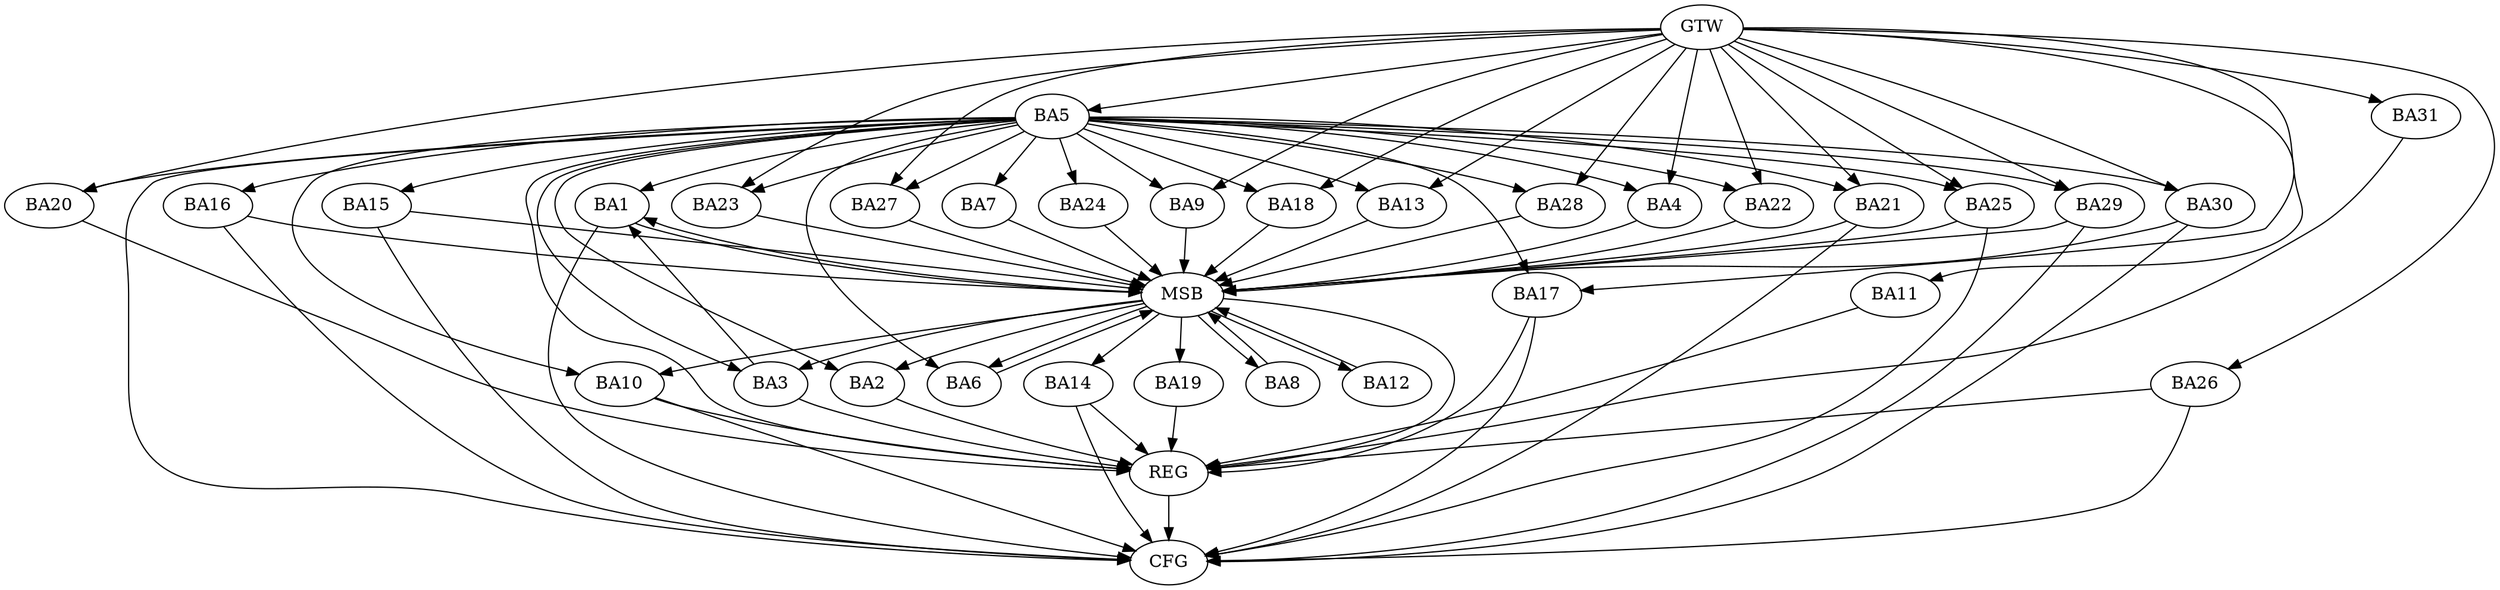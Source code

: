 strict digraph G {
  BA1 [ label="BA1" ];
  BA2 [ label="BA2" ];
  BA3 [ label="BA3" ];
  BA4 [ label="BA4" ];
  BA5 [ label="BA5" ];
  BA6 [ label="BA6" ];
  BA7 [ label="BA7" ];
  BA8 [ label="BA8" ];
  BA9 [ label="BA9" ];
  BA10 [ label="BA10" ];
  BA11 [ label="BA11" ];
  BA12 [ label="BA12" ];
  BA13 [ label="BA13" ];
  BA14 [ label="BA14" ];
  BA15 [ label="BA15" ];
  BA16 [ label="BA16" ];
  BA17 [ label="BA17" ];
  BA18 [ label="BA18" ];
  BA19 [ label="BA19" ];
  BA20 [ label="BA20" ];
  BA21 [ label="BA21" ];
  BA22 [ label="BA22" ];
  BA23 [ label="BA23" ];
  BA24 [ label="BA24" ];
  BA25 [ label="BA25" ];
  BA26 [ label="BA26" ];
  BA27 [ label="BA27" ];
  BA28 [ label="BA28" ];
  BA29 [ label="BA29" ];
  BA30 [ label="BA30" ];
  BA31 [ label="BA31" ];
  GTW [ label="GTW" ];
  REG [ label="REG" ];
  MSB [ label="MSB" ];
  CFG [ label="CFG" ];
  BA3 -> BA1;
  BA5 -> BA3;
  GTW -> BA4;
  GTW -> BA5;
  GTW -> BA9;
  GTW -> BA11;
  GTW -> BA13;
  GTW -> BA17;
  GTW -> BA18;
  GTW -> BA20;
  GTW -> BA21;
  GTW -> BA22;
  GTW -> BA23;
  GTW -> BA25;
  GTW -> BA26;
  GTW -> BA27;
  GTW -> BA28;
  GTW -> BA29;
  GTW -> BA30;
  GTW -> BA31;
  BA2 -> REG;
  BA3 -> REG;
  BA5 -> REG;
  BA10 -> REG;
  BA11 -> REG;
  BA14 -> REG;
  BA17 -> REG;
  BA19 -> REG;
  BA20 -> REG;
  BA26 -> REG;
  BA31 -> REG;
  BA1 -> MSB;
  MSB -> BA2;
  MSB -> REG;
  BA4 -> MSB;
  MSB -> BA1;
  BA6 -> MSB;
  BA7 -> MSB;
  MSB -> BA6;
  BA8 -> MSB;
  MSB -> BA3;
  BA9 -> MSB;
  BA12 -> MSB;
  BA13 -> MSB;
  BA15 -> MSB;
  BA16 -> MSB;
  BA18 -> MSB;
  MSB -> BA14;
  BA21 -> MSB;
  MSB -> BA8;
  BA22 -> MSB;
  MSB -> BA19;
  BA23 -> MSB;
  BA24 -> MSB;
  BA25 -> MSB;
  BA27 -> MSB;
  MSB -> BA10;
  BA28 -> MSB;
  BA29 -> MSB;
  MSB -> BA12;
  BA30 -> MSB;
  BA10 -> CFG;
  BA30 -> CFG;
  BA14 -> CFG;
  BA25 -> CFG;
  BA1 -> CFG;
  BA16 -> CFG;
  BA17 -> CFG;
  BA29 -> CFG;
  BA15 -> CFG;
  BA26 -> CFG;
  BA21 -> CFG;
  BA5 -> CFG;
  REG -> CFG;
  BA5 -> BA30;
  BA5 -> BA25;
  BA5 -> BA27;
  BA5 -> BA2;
  BA5 -> BA21;
  BA5 -> BA20;
  BA5 -> BA23;
  BA5 -> BA16;
  BA5 -> BA13;
  BA5 -> BA17;
  BA5 -> BA9;
  BA5 -> BA10;
  BA5 -> BA18;
  BA5 -> BA7;
  BA5 -> BA6;
  BA5 -> BA1;
  BA5 -> BA28;
  BA5 -> BA29;
  BA5 -> BA22;
  BA5 -> BA4;
  BA5 -> BA15;
  BA5 -> BA24;
}
